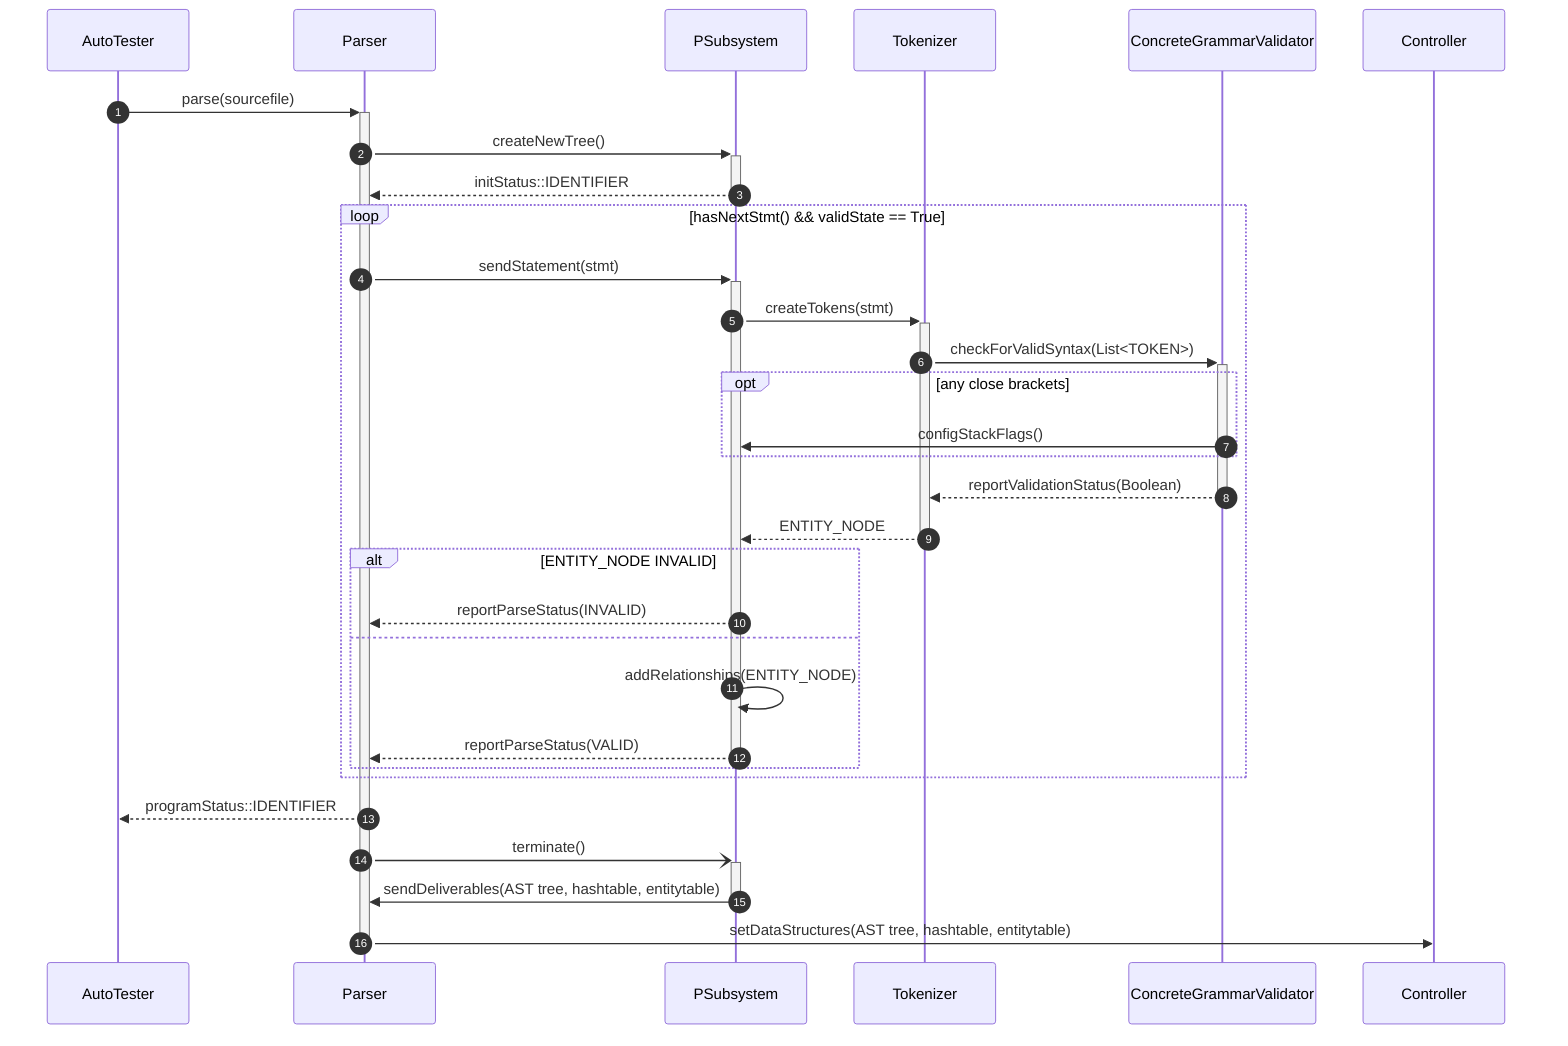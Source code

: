 sequenceDiagram
    autonumber
    participant AT as AutoTester
    participant P as Parser
    %% subsystem creates nodes and storing AST while the lines are being read 
    %% Psystem contains statement stacks.. 
    participant PSub as PSubsystem
    participant Tokenizer
    participant CGV as ConcreteGrammarValidator
    participant C as Controller

    %% parser ===> parses the entire program ==> controller 
    %% parser ===> parses the entire program ==> controller 
    
    %% Assumption: This sd only focus on parsing %
    AT ->>+ P: parse(sourcefile)

        %% Assumption: P will check correctness while building tree %

        P ->>+ PSub: createNewTree()
        PSub -->>- P: initStatus::IDENTIFIER
         
        %% statement here refers to the source code in between two semicolons
        %% If validState == false in reportParseStatus(Failure), the loop terminates
        loop hasNextStmt() && validState == True

        P ->>+ PSub: sendStatement(stmt)
        PSub ->>+ Tokenizer: createTokens(stmt)

        Tokenizer ->>+ CGV: checkForValidSyntax(List<TOKEN>) 
        
        opt any close brackets
        CGV ->>PSub: configStackFlags()
        end

        CGV -->>- Tokenizer: reportValidationStatus(Boolean)
        
        %% Entity node refers to WHILE/IF/ASSIGN
        %% nb: might need to add in a separate node creator here because there will be multiple types of ENTITY_NODE and having an interface here would be better
        %% a token looks like: (<symbol>, <tokenTag>) brace_open brace_close
        Tokenizer -->>- PSub: ENTITY_NODE      
        
            alt ENTITY_NODE INVALID
                PSub -->> P: reportParseStatus(INVALID)
            else
                %% entity is an Abstract/Parent class here, 
                %% addRelationships modifies the existing DataStructures we have 
                %% TODO: discuss the logic behind this 
                PSub ->> PSub: addRelationships(ENTITY_NODE) 
                PSub -->>- P: reportParseStatus(VALID)
            end
        end 

        P -->> AT: programStatus::IDENTIFIER
        P -)+ PSub: terminate()
        PSub ->>-P: sendDeliverables(AST tree, hashtable, entitytable)
        P->>-C: setDataStructures(AST tree, hashtable, entitytable)
        %% PSub ->>- C: sendDeliverables(AST tree, hashtable, entitytable)

        %% Transitive => Parents*, Children* Follows*, FollowedBy* Use, UsedBy, Modifies, ModifiesBy

        %% By right, AST should not be used for resolving queries (anything, we try to add aux Data Structures)

        %% This program ends when preprocessing is finish %%